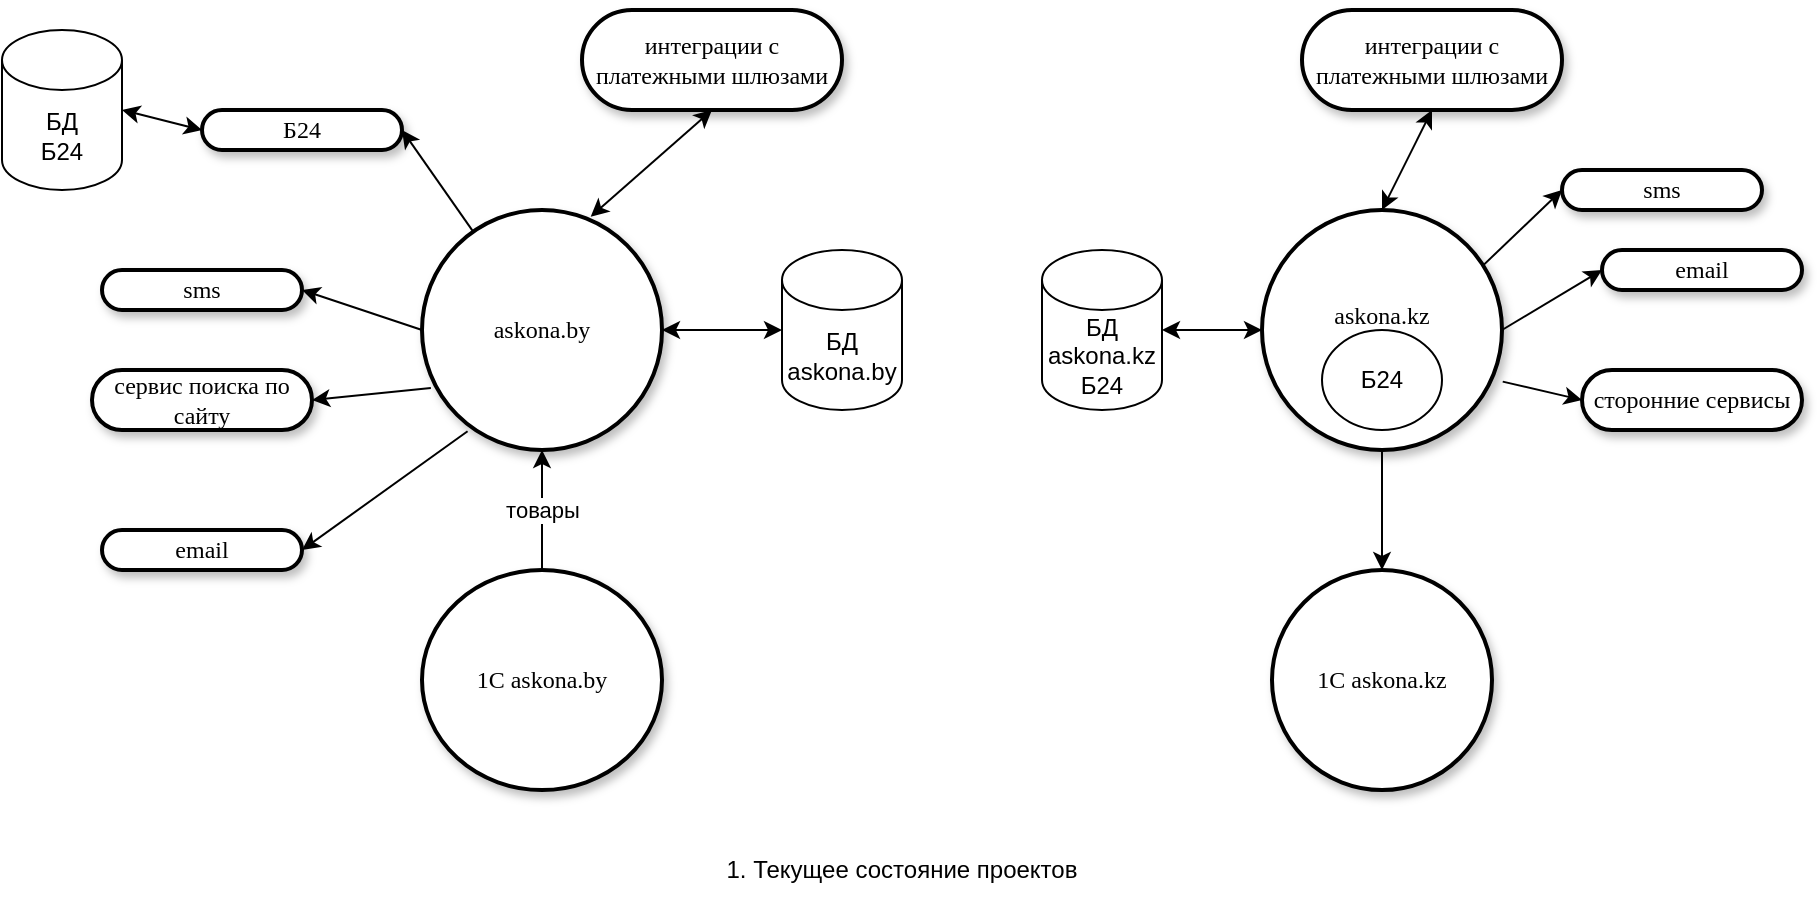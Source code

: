 <mxfile version="16.2.4" type="github" pages="2">
  <diagram name="Page-1" id="ad52d381-51e7-2e0d-a935-2d0ddd2fd229">
    <mxGraphModel dx="1038" dy="579" grid="1" gridSize="10" guides="1" tooltips="1" connect="1" arrows="1" fold="1" page="1" pageScale="1" pageWidth="1100" pageHeight="850" background="none" math="0" shadow="0">
      <root>
        <mxCell id="0" />
        <mxCell id="1" parent="0" />
        <mxCell id="2c924340bb9dbf6c-1" value="&lt;span&gt;sms&lt;/span&gt;" style="whiteSpace=wrap;html=1;rounded=1;shadow=1;comic=0;labelBackgroundColor=none;strokeWidth=2;fontFamily=Verdana;fontSize=12;align=center;arcSize=50;" parent="1" vertex="1">
          <mxGeometry x="100" y="140" width="100" height="20" as="geometry" />
        </mxCell>
        <mxCell id="2c924340bb9dbf6c-2" value="askona.by" style="ellipse;whiteSpace=wrap;html=1;rounded=1;shadow=1;comic=0;labelBackgroundColor=none;strokeWidth=2;fontFamily=Verdana;fontSize=12;align=center;" parent="1" vertex="1">
          <mxGeometry x="260" y="110" width="120" height="120" as="geometry" />
        </mxCell>
        <mxCell id="2c924340bb9dbf6c-3" value="&lt;span&gt;askona.kz&lt;br&gt;Б24&lt;/span&gt;" style="ellipse;whiteSpace=wrap;html=1;rounded=1;shadow=1;comic=0;labelBackgroundColor=none;strokeWidth=2;fontFamily=Verdana;fontSize=12;align=center;" parent="1" vertex="1">
          <mxGeometry x="680" y="110" width="120" height="120" as="geometry" />
        </mxCell>
        <mxCell id="2c924340bb9dbf6c-8" value="&lt;span&gt;email&lt;/span&gt;" style="whiteSpace=wrap;html=1;rounded=1;shadow=1;comic=0;labelBackgroundColor=none;strokeWidth=2;fontFamily=Verdana;fontSize=12;align=center;arcSize=50;" parent="1" vertex="1">
          <mxGeometry x="100" y="270" width="100" height="20" as="geometry" />
        </mxCell>
        <mxCell id="2c924340bb9dbf6c-9" value="сервис поиска по сайту" style="whiteSpace=wrap;html=1;rounded=1;shadow=1;comic=0;labelBackgroundColor=none;strokeWidth=2;fontFamily=Verdana;fontSize=12;align=center;arcSize=50;" parent="1" vertex="1">
          <mxGeometry x="95" y="190" width="110" height="30" as="geometry" />
        </mxCell>
        <mxCell id="2c924340bb9dbf6c-10" value="&lt;span&gt;Б24&lt;/span&gt;" style="whiteSpace=wrap;html=1;rounded=1;shadow=1;comic=0;labelBackgroundColor=none;strokeWidth=2;fontFamily=Verdana;fontSize=12;align=center;arcSize=50;" parent="1" vertex="1">
          <mxGeometry x="150" y="60" width="100" height="20" as="geometry" />
        </mxCell>
        <mxCell id="2c924340bb9dbf6c-11" value="sms" style="whiteSpace=wrap;html=1;rounded=1;shadow=1;comic=0;labelBackgroundColor=none;strokeWidth=2;fontFamily=Verdana;fontSize=12;align=center;arcSize=50;" parent="1" vertex="1">
          <mxGeometry x="830" y="90" width="100" height="20" as="geometry" />
        </mxCell>
        <mxCell id="2c924340bb9dbf6c-14" value="&lt;span&gt;email&lt;/span&gt;" style="whiteSpace=wrap;html=1;rounded=1;shadow=1;comic=0;labelBackgroundColor=none;strokeWidth=2;fontFamily=Verdana;fontSize=12;align=center;arcSize=50;" parent="1" vertex="1">
          <mxGeometry x="850" y="130" width="100" height="20" as="geometry" />
        </mxCell>
        <mxCell id="2c924340bb9dbf6c-15" value="сторонние сервисы" style="whiteSpace=wrap;html=1;rounded=1;shadow=1;comic=0;labelBackgroundColor=none;strokeWidth=2;fontFamily=Verdana;fontSize=12;align=center;arcSize=50;" parent="1" vertex="1">
          <mxGeometry x="840" y="190" width="110" height="30" as="geometry" />
        </mxCell>
        <mxCell id="e7sv1rvLlpTnSlCccXUs-2" value="БД&lt;br&gt;Б24" style="shape=cylinder3;whiteSpace=wrap;html=1;boundedLbl=1;backgroundOutline=1;size=15;" vertex="1" parent="1">
          <mxGeometry x="50" y="20" width="60" height="80" as="geometry" />
        </mxCell>
        <mxCell id="e7sv1rvLlpTnSlCccXUs-3" value="БД askona.by" style="shape=cylinder3;whiteSpace=wrap;html=1;boundedLbl=1;backgroundOutline=1;size=15;" vertex="1" parent="1">
          <mxGeometry x="440" y="130" width="60" height="80" as="geometry" />
        </mxCell>
        <mxCell id="e7sv1rvLlpTnSlCccXUs-4" value="БД askona.kz&lt;br&gt;Б24" style="shape=cylinder3;whiteSpace=wrap;html=1;boundedLbl=1;backgroundOutline=1;size=15;" vertex="1" parent="1">
          <mxGeometry x="570" y="130" width="60" height="80" as="geometry" />
        </mxCell>
        <mxCell id="e7sv1rvLlpTnSlCccXUs-7" value="" style="endArrow=classic;startArrow=classic;html=1;rounded=0;exitX=1;exitY=0.5;exitDx=0;exitDy=0;entryX=0;entryY=0.5;entryDx=0;entryDy=0;entryPerimeter=0;" edge="1" parent="1" source="2c924340bb9dbf6c-2" target="e7sv1rvLlpTnSlCccXUs-3">
          <mxGeometry width="50" height="50" relative="1" as="geometry">
            <mxPoint x="510" y="290" as="sourcePoint" />
            <mxPoint x="560" y="240" as="targetPoint" />
          </mxGeometry>
        </mxCell>
        <mxCell id="e7sv1rvLlpTnSlCccXUs-9" value="" style="endArrow=classic;startArrow=classic;html=1;rounded=0;entryX=1;entryY=0.5;entryDx=0;entryDy=0;entryPerimeter=0;exitX=0;exitY=0.5;exitDx=0;exitDy=0;" edge="1" parent="1" source="2c924340bb9dbf6c-10" target="e7sv1rvLlpTnSlCccXUs-2">
          <mxGeometry width="50" height="50" relative="1" as="geometry">
            <mxPoint x="380" y="50" as="sourcePoint" />
            <mxPoint x="560" y="240" as="targetPoint" />
          </mxGeometry>
        </mxCell>
        <mxCell id="e7sv1rvLlpTnSlCccXUs-12" value="" style="endArrow=classic;startArrow=classic;html=1;rounded=0;entryX=0;entryY=0.5;entryDx=0;entryDy=0;exitX=1;exitY=0.5;exitDx=0;exitDy=0;exitPerimeter=0;" edge="1" parent="1" source="e7sv1rvLlpTnSlCccXUs-4" target="2c924340bb9dbf6c-3">
          <mxGeometry width="50" height="50" relative="1" as="geometry">
            <mxPoint x="510" y="290" as="sourcePoint" />
            <mxPoint x="560" y="240" as="targetPoint" />
          </mxGeometry>
        </mxCell>
        <mxCell id="e7sv1rvLlpTnSlCccXUs-16" value="" style="endArrow=classic;startArrow=none;html=1;rounded=0;exitX=0.5;exitY=1;exitDx=0;exitDy=0;entryX=0.5;entryY=0;entryDx=0;entryDy=0;" edge="1" parent="1" source="2c924340bb9dbf6c-3" target="e7sv1rvLlpTnSlCccXUs-19">
          <mxGeometry width="50" height="50" relative="1" as="geometry">
            <mxPoint x="730" y="232" as="sourcePoint" />
            <mxPoint x="740" y="300" as="targetPoint" />
          </mxGeometry>
        </mxCell>
        <mxCell id="e7sv1rvLlpTnSlCccXUs-17" value="товары" style="endArrow=classic;html=1;rounded=0;exitX=0.5;exitY=0;exitDx=0;exitDy=0;entryX=0.5;entryY=1;entryDx=0;entryDy=0;" edge="1" parent="1" source="e7sv1rvLlpTnSlCccXUs-18" target="2c924340bb9dbf6c-2">
          <mxGeometry width="50" height="50" relative="1" as="geometry">
            <mxPoint x="520" y="240" as="sourcePoint" />
            <mxPoint x="570" y="190" as="targetPoint" />
          </mxGeometry>
        </mxCell>
        <mxCell id="e7sv1rvLlpTnSlCccXUs-18" value="1С askona.by" style="ellipse;whiteSpace=wrap;html=1;rounded=1;shadow=1;comic=0;labelBackgroundColor=none;strokeWidth=2;fontFamily=Verdana;fontSize=12;align=center;" vertex="1" parent="1">
          <mxGeometry x="260" y="290" width="120" height="110" as="geometry" />
        </mxCell>
        <mxCell id="e7sv1rvLlpTnSlCccXUs-19" value="1C askona.kz" style="ellipse;whiteSpace=wrap;html=1;rounded=1;shadow=1;comic=0;labelBackgroundColor=none;strokeWidth=2;fontFamily=Verdana;fontSize=12;align=center;" vertex="1" parent="1">
          <mxGeometry x="685" y="290" width="110" height="110" as="geometry" />
        </mxCell>
        <mxCell id="e7sv1rvLlpTnSlCccXUs-20" value="1. Текущее состояние проектов" style="text;html=1;strokeColor=none;fillColor=none;align=center;verticalAlign=middle;whiteSpace=wrap;rounded=0;" vertex="1" parent="1">
          <mxGeometry x="130" y="425" width="740" height="30" as="geometry" />
        </mxCell>
        <mxCell id="e7sv1rvLlpTnSlCccXUs-22" value="интеграции с платежными шлюзами" style="whiteSpace=wrap;html=1;rounded=1;shadow=1;comic=0;labelBackgroundColor=none;strokeWidth=2;fontFamily=Verdana;fontSize=12;align=center;arcSize=50;" vertex="1" parent="1">
          <mxGeometry x="700" y="10" width="130" height="50" as="geometry" />
        </mxCell>
        <mxCell id="e7sv1rvLlpTnSlCccXUs-24" value="" style="endArrow=classic;startArrow=classic;html=1;rounded=0;entryX=0.5;entryY=1;entryDx=0;entryDy=0;exitX=0.5;exitY=0;exitDx=0;exitDy=0;" edge="1" parent="1" source="2c924340bb9dbf6c-3" target="e7sv1rvLlpTnSlCccXUs-22">
          <mxGeometry width="50" height="50" relative="1" as="geometry">
            <mxPoint x="520" y="250" as="sourcePoint" />
            <mxPoint x="570" y="200" as="targetPoint" />
          </mxGeometry>
        </mxCell>
        <mxCell id="e7sv1rvLlpTnSlCccXUs-25" value="интеграции с платежными шлюзами" style="whiteSpace=wrap;html=1;rounded=1;shadow=1;comic=0;labelBackgroundColor=none;strokeWidth=2;fontFamily=Verdana;fontSize=12;align=center;arcSize=50;" vertex="1" parent="1">
          <mxGeometry x="340" y="10" width="130" height="50" as="geometry" />
        </mxCell>
        <mxCell id="e7sv1rvLlpTnSlCccXUs-27" value="" style="endArrow=classic;startArrow=classic;html=1;rounded=0;exitX=0.703;exitY=0.028;exitDx=0;exitDy=0;exitPerimeter=0;entryX=0.5;entryY=1;entryDx=0;entryDy=0;" edge="1" parent="1" source="2c924340bb9dbf6c-2" target="e7sv1rvLlpTnSlCccXUs-25">
          <mxGeometry width="50" height="50" relative="1" as="geometry">
            <mxPoint x="520" y="250" as="sourcePoint" />
            <mxPoint x="570" y="200" as="targetPoint" />
          </mxGeometry>
        </mxCell>
        <mxCell id="e7sv1rvLlpTnSlCccXUs-28" value="" style="endArrow=classic;html=1;rounded=0;exitX=0;exitY=0.5;exitDx=0;exitDy=0;entryX=1;entryY=0.5;entryDx=0;entryDy=0;" edge="1" parent="1" source="2c924340bb9dbf6c-2" target="2c924340bb9dbf6c-1">
          <mxGeometry width="50" height="50" relative="1" as="geometry">
            <mxPoint x="520" y="250" as="sourcePoint" />
            <mxPoint x="570" y="200" as="targetPoint" />
          </mxGeometry>
        </mxCell>
        <mxCell id="e7sv1rvLlpTnSlCccXUs-29" value="" style="endArrow=classic;html=1;rounded=0;exitX=0.037;exitY=0.742;exitDx=0;exitDy=0;exitPerimeter=0;entryX=1;entryY=0.5;entryDx=0;entryDy=0;" edge="1" parent="1" source="2c924340bb9dbf6c-2" target="2c924340bb9dbf6c-9">
          <mxGeometry width="50" height="50" relative="1" as="geometry">
            <mxPoint x="520" y="250" as="sourcePoint" />
            <mxPoint x="570" y="200" as="targetPoint" />
          </mxGeometry>
        </mxCell>
        <mxCell id="e7sv1rvLlpTnSlCccXUs-30" value="" style="endArrow=classic;html=1;rounded=0;exitX=0.19;exitY=0.922;exitDx=0;exitDy=0;exitPerimeter=0;entryX=1;entryY=0.5;entryDx=0;entryDy=0;" edge="1" parent="1" source="2c924340bb9dbf6c-2" target="2c924340bb9dbf6c-8">
          <mxGeometry width="50" height="50" relative="1" as="geometry">
            <mxPoint x="520" y="250" as="sourcePoint" />
            <mxPoint x="570" y="200" as="targetPoint" />
          </mxGeometry>
        </mxCell>
        <mxCell id="Ysu8DWHyUEaglPwo_BN1-1" value="" style="endArrow=classic;html=1;rounded=0;entryX=0;entryY=0.5;entryDx=0;entryDy=0;exitX=0.917;exitY=0.235;exitDx=0;exitDy=0;exitPerimeter=0;" edge="1" parent="1" source="2c924340bb9dbf6c-3" target="2c924340bb9dbf6c-11">
          <mxGeometry width="50" height="50" relative="1" as="geometry">
            <mxPoint x="520" y="250" as="sourcePoint" />
            <mxPoint x="570" y="200" as="targetPoint" />
          </mxGeometry>
        </mxCell>
        <mxCell id="Ysu8DWHyUEaglPwo_BN1-2" value="" style="endArrow=classic;html=1;rounded=0;entryX=0;entryY=0.5;entryDx=0;entryDy=0;exitX=1;exitY=0.5;exitDx=0;exitDy=0;" edge="1" parent="1" source="2c924340bb9dbf6c-3" target="2c924340bb9dbf6c-14">
          <mxGeometry width="50" height="50" relative="1" as="geometry">
            <mxPoint x="803" y="182" as="sourcePoint" />
            <mxPoint x="570" y="200" as="targetPoint" />
          </mxGeometry>
        </mxCell>
        <mxCell id="Ysu8DWHyUEaglPwo_BN1-9" value="" style="endArrow=classic;html=1;rounded=0;entryX=0;entryY=0.5;entryDx=0;entryDy=0;exitX=1.003;exitY=0.715;exitDx=0;exitDy=0;exitPerimeter=0;" edge="1" parent="1" source="2c924340bb9dbf6c-3" target="2c924340bb9dbf6c-15">
          <mxGeometry width="50" height="50" relative="1" as="geometry">
            <mxPoint x="520" y="250" as="sourcePoint" />
            <mxPoint x="570" y="200" as="targetPoint" />
          </mxGeometry>
        </mxCell>
        <mxCell id="Ysu8DWHyUEaglPwo_BN1-10" value="" style="endArrow=classic;html=1;rounded=0;entryX=1;entryY=0.5;entryDx=0;entryDy=0;" edge="1" parent="1" source="2c924340bb9dbf6c-2" target="2c924340bb9dbf6c-10">
          <mxGeometry width="50" height="50" relative="1" as="geometry">
            <mxPoint x="520" y="250" as="sourcePoint" />
            <mxPoint x="570" y="200" as="targetPoint" />
          </mxGeometry>
        </mxCell>
        <mxCell id="P3hFTWytEdL6UGkjS3p5-1" value="Б24" style="ellipse;whiteSpace=wrap;html=1;" vertex="1" parent="1">
          <mxGeometry x="710" y="170" width="60" height="50" as="geometry" />
        </mxCell>
      </root>
    </mxGraphModel>
  </diagram>
  <diagram id="F1m-8lCXPfL2lrKhz0e7" name="Page-2">
    <mxGraphModel dx="1038" dy="579" grid="1" gridSize="10" guides="1" tooltips="1" connect="1" arrows="1" fold="1" page="1" pageScale="1" pageWidth="827" pageHeight="1169" math="0" shadow="0">
      <root>
        <mxCell id="42iXVZKyQg-ZkgAwgZf2-0" />
        <mxCell id="42iXVZKyQg-ZkgAwgZf2-1" parent="42iXVZKyQg-ZkgAwgZf2-0" />
        <mxCell id="U29771Ecz4MOP07TJdpR-0" value="&lt;span&gt;sms&lt;/span&gt;" style="whiteSpace=wrap;html=1;rounded=1;shadow=1;comic=0;labelBackgroundColor=none;strokeWidth=2;fontFamily=Verdana;fontSize=12;align=center;arcSize=50;" vertex="1" parent="42iXVZKyQg-ZkgAwgZf2-1">
          <mxGeometry x="370" y="325" width="100" height="20" as="geometry" />
        </mxCell>
        <mxCell id="U29771Ecz4MOP07TJdpR-1" value="askona.by" style="ellipse;whiteSpace=wrap;html=1;rounded=1;shadow=1;comic=0;labelBackgroundColor=none;strokeWidth=2;fontFamily=Verdana;fontSize=12;align=center;" vertex="1" parent="42iXVZKyQg-ZkgAwgZf2-1">
          <mxGeometry x="530" y="295" width="120" height="120" as="geometry" />
        </mxCell>
        <mxCell id="U29771Ecz4MOP07TJdpR-2" value="&lt;span&gt;askona.kz&lt;br&gt;Б24&lt;/span&gt;" style="ellipse;whiteSpace=wrap;html=1;rounded=1;shadow=1;comic=0;labelBackgroundColor=none;strokeWidth=2;fontFamily=Verdana;fontSize=12;align=center;" vertex="1" parent="42iXVZKyQg-ZkgAwgZf2-1">
          <mxGeometry x="950" y="295" width="120" height="120" as="geometry" />
        </mxCell>
        <mxCell id="U29771Ecz4MOP07TJdpR-3" value="&lt;span&gt;email&lt;/span&gt;" style="whiteSpace=wrap;html=1;rounded=1;shadow=1;comic=0;labelBackgroundColor=none;strokeWidth=2;fontFamily=Verdana;fontSize=12;align=center;arcSize=50;" vertex="1" parent="42iXVZKyQg-ZkgAwgZf2-1">
          <mxGeometry x="370" y="455" width="100" height="20" as="geometry" />
        </mxCell>
        <mxCell id="U29771Ecz4MOP07TJdpR-4" value="сервис поиска по сайту" style="whiteSpace=wrap;html=1;rounded=1;shadow=1;comic=0;labelBackgroundColor=none;strokeWidth=2;fontFamily=Verdana;fontSize=12;align=center;arcSize=50;" vertex="1" parent="42iXVZKyQg-ZkgAwgZf2-1">
          <mxGeometry x="365" y="375" width="110" height="30" as="geometry" />
        </mxCell>
        <mxCell id="U29771Ecz4MOP07TJdpR-5" value="&lt;span&gt;Б24&lt;/span&gt;" style="whiteSpace=wrap;html=1;rounded=1;shadow=1;comic=0;labelBackgroundColor=none;strokeWidth=2;fontFamily=Verdana;fontSize=12;align=center;arcSize=50;" vertex="1" parent="42iXVZKyQg-ZkgAwgZf2-1">
          <mxGeometry x="420" y="245" width="100" height="20" as="geometry" />
        </mxCell>
        <mxCell id="U29771Ecz4MOP07TJdpR-6" value="sms" style="whiteSpace=wrap;html=1;rounded=1;shadow=1;comic=0;labelBackgroundColor=none;strokeWidth=2;fontFamily=Verdana;fontSize=12;align=center;arcSize=50;" vertex="1" parent="42iXVZKyQg-ZkgAwgZf2-1">
          <mxGeometry x="1100" y="275" width="100" height="20" as="geometry" />
        </mxCell>
        <mxCell id="U29771Ecz4MOP07TJdpR-7" value="&lt;span&gt;email&lt;/span&gt;" style="whiteSpace=wrap;html=1;rounded=1;shadow=1;comic=0;labelBackgroundColor=none;strokeWidth=2;fontFamily=Verdana;fontSize=12;align=center;arcSize=50;" vertex="1" parent="42iXVZKyQg-ZkgAwgZf2-1">
          <mxGeometry x="1120" y="315" width="100" height="20" as="geometry" />
        </mxCell>
        <mxCell id="U29771Ecz4MOP07TJdpR-8" value="сторонние сервисы" style="whiteSpace=wrap;html=1;rounded=1;shadow=1;comic=0;labelBackgroundColor=none;strokeWidth=2;fontFamily=Verdana;fontSize=12;align=center;arcSize=50;" vertex="1" parent="42iXVZKyQg-ZkgAwgZf2-1">
          <mxGeometry x="1110" y="375" width="110" height="30" as="geometry" />
        </mxCell>
        <mxCell id="U29771Ecz4MOP07TJdpR-9" value="БД&lt;br&gt;Б24" style="shape=cylinder3;whiteSpace=wrap;html=1;boundedLbl=1;backgroundOutline=1;size=15;" vertex="1" parent="42iXVZKyQg-ZkgAwgZf2-1">
          <mxGeometry x="320" y="205" width="60" height="80" as="geometry" />
        </mxCell>
        <mxCell id="U29771Ecz4MOP07TJdpR-10" value="БД askona.by" style="shape=cylinder3;whiteSpace=wrap;html=1;boundedLbl=1;backgroundOutline=1;size=15;" vertex="1" parent="42iXVZKyQg-ZkgAwgZf2-1">
          <mxGeometry x="710" y="315" width="60" height="80" as="geometry" />
        </mxCell>
        <mxCell id="U29771Ecz4MOP07TJdpR-11" value="БД askona.kz&lt;br&gt;Б24" style="shape=cylinder3;whiteSpace=wrap;html=1;boundedLbl=1;backgroundOutline=1;size=15;" vertex="1" parent="42iXVZKyQg-ZkgAwgZf2-1">
          <mxGeometry x="840" y="315" width="60" height="80" as="geometry" />
        </mxCell>
        <mxCell id="U29771Ecz4MOP07TJdpR-12" value="" style="endArrow=classic;startArrow=classic;html=1;rounded=0;exitX=1;exitY=0.5;exitDx=0;exitDy=0;entryX=0;entryY=0.5;entryDx=0;entryDy=0;entryPerimeter=0;" edge="1" parent="42iXVZKyQg-ZkgAwgZf2-1" source="U29771Ecz4MOP07TJdpR-1" target="U29771Ecz4MOP07TJdpR-10">
          <mxGeometry width="50" height="50" relative="1" as="geometry">
            <mxPoint x="780" y="475" as="sourcePoint" />
            <mxPoint x="830" y="425" as="targetPoint" />
          </mxGeometry>
        </mxCell>
        <mxCell id="U29771Ecz4MOP07TJdpR-13" value="" style="endArrow=classic;startArrow=classic;html=1;rounded=0;entryX=1;entryY=0.5;entryDx=0;entryDy=0;entryPerimeter=0;exitX=0;exitY=0.5;exitDx=0;exitDy=0;" edge="1" parent="42iXVZKyQg-ZkgAwgZf2-1" source="U29771Ecz4MOP07TJdpR-5" target="U29771Ecz4MOP07TJdpR-9">
          <mxGeometry width="50" height="50" relative="1" as="geometry">
            <mxPoint x="650" y="235" as="sourcePoint" />
            <mxPoint x="830" y="425" as="targetPoint" />
          </mxGeometry>
        </mxCell>
        <mxCell id="U29771Ecz4MOP07TJdpR-14" value="" style="endArrow=classic;startArrow=classic;html=1;rounded=0;entryX=0;entryY=0.5;entryDx=0;entryDy=0;exitX=1;exitY=0.5;exitDx=0;exitDy=0;exitPerimeter=0;" edge="1" parent="42iXVZKyQg-ZkgAwgZf2-1" source="U29771Ecz4MOP07TJdpR-11" target="U29771Ecz4MOP07TJdpR-2">
          <mxGeometry width="50" height="50" relative="1" as="geometry">
            <mxPoint x="780" y="475" as="sourcePoint" />
            <mxPoint x="830" y="425" as="targetPoint" />
          </mxGeometry>
        </mxCell>
        <mxCell id="U29771Ecz4MOP07TJdpR-15" value="" style="endArrow=classic;startArrow=classic;html=1;rounded=0;exitX=0.5;exitY=1;exitDx=0;exitDy=0;entryX=0.5;entryY=0;entryDx=0;entryDy=0;" edge="1" parent="42iXVZKyQg-ZkgAwgZf2-1" source="U29771Ecz4MOP07TJdpR-2" target="U29771Ecz4MOP07TJdpR-18">
          <mxGeometry width="50" height="50" relative="1" as="geometry">
            <mxPoint x="1000" y="417" as="sourcePoint" />
            <mxPoint x="1010" y="485" as="targetPoint" />
          </mxGeometry>
        </mxCell>
        <mxCell id="U29771Ecz4MOP07TJdpR-16" value="товары" style="endArrow=classic;html=1;rounded=0;exitX=0.5;exitY=0;exitDx=0;exitDy=0;entryX=0.5;entryY=1;entryDx=0;entryDy=0;" edge="1" parent="42iXVZKyQg-ZkgAwgZf2-1" source="U29771Ecz4MOP07TJdpR-17" target="U29771Ecz4MOP07TJdpR-1">
          <mxGeometry width="50" height="50" relative="1" as="geometry">
            <mxPoint x="790" y="425" as="sourcePoint" />
            <mxPoint x="840" y="375" as="targetPoint" />
          </mxGeometry>
        </mxCell>
        <mxCell id="U29771Ecz4MOP07TJdpR-17" value="1С askona.by" style="ellipse;whiteSpace=wrap;html=1;rounded=1;shadow=1;comic=0;labelBackgroundColor=none;strokeWidth=2;fontFamily=Verdana;fontSize=12;align=center;" vertex="1" parent="42iXVZKyQg-ZkgAwgZf2-1">
          <mxGeometry x="530" y="475" width="120" height="110" as="geometry" />
        </mxCell>
        <mxCell id="U29771Ecz4MOP07TJdpR-18" value="1C askona.kz" style="ellipse;whiteSpace=wrap;html=1;rounded=1;shadow=1;comic=0;labelBackgroundColor=none;strokeWidth=2;fontFamily=Verdana;fontSize=12;align=center;" vertex="1" parent="42iXVZKyQg-ZkgAwgZf2-1">
          <mxGeometry x="955" y="475" width="110" height="110" as="geometry" />
        </mxCell>
        <mxCell id="U29771Ecz4MOP07TJdpR-19" value="2. Остатки, цены, api" style="text;html=1;strokeColor=none;fillColor=none;align=center;verticalAlign=middle;whiteSpace=wrap;rounded=0;" vertex="1" parent="42iXVZKyQg-ZkgAwgZf2-1">
          <mxGeometry x="400" y="610" width="740" height="30" as="geometry" />
        </mxCell>
        <mxCell id="U29771Ecz4MOP07TJdpR-20" value="интеграции с платежными шлюзами" style="whiteSpace=wrap;html=1;rounded=1;shadow=1;comic=0;labelBackgroundColor=none;strokeWidth=2;fontFamily=Verdana;fontSize=12;align=center;arcSize=50;" vertex="1" parent="42iXVZKyQg-ZkgAwgZf2-1">
          <mxGeometry x="970" y="195" width="130" height="50" as="geometry" />
        </mxCell>
        <mxCell id="U29771Ecz4MOP07TJdpR-21" value="" style="endArrow=classic;startArrow=classic;html=1;rounded=0;entryX=0.5;entryY=1;entryDx=0;entryDy=0;exitX=0.5;exitY=0;exitDx=0;exitDy=0;" edge="1" parent="42iXVZKyQg-ZkgAwgZf2-1" source="U29771Ecz4MOP07TJdpR-2" target="U29771Ecz4MOP07TJdpR-20">
          <mxGeometry width="50" height="50" relative="1" as="geometry">
            <mxPoint x="790" y="435" as="sourcePoint" />
            <mxPoint x="840" y="385" as="targetPoint" />
          </mxGeometry>
        </mxCell>
        <mxCell id="U29771Ecz4MOP07TJdpR-22" value="интеграции с платежными шлюзами" style="whiteSpace=wrap;html=1;rounded=1;shadow=1;comic=0;labelBackgroundColor=none;strokeWidth=2;fontFamily=Verdana;fontSize=12;align=center;arcSize=50;" vertex="1" parent="42iXVZKyQg-ZkgAwgZf2-1">
          <mxGeometry x="610" y="195" width="130" height="50" as="geometry" />
        </mxCell>
        <mxCell id="U29771Ecz4MOP07TJdpR-23" value="" style="endArrow=classic;startArrow=classic;html=1;rounded=0;exitX=0.703;exitY=0.028;exitDx=0;exitDy=0;exitPerimeter=0;entryX=0.5;entryY=1;entryDx=0;entryDy=0;" edge="1" parent="42iXVZKyQg-ZkgAwgZf2-1" source="U29771Ecz4MOP07TJdpR-1" target="U29771Ecz4MOP07TJdpR-22">
          <mxGeometry width="50" height="50" relative="1" as="geometry">
            <mxPoint x="790" y="435" as="sourcePoint" />
            <mxPoint x="840" y="385" as="targetPoint" />
          </mxGeometry>
        </mxCell>
        <mxCell id="U29771Ecz4MOP07TJdpR-24" value="" style="endArrow=classic;html=1;rounded=0;exitX=0;exitY=0.5;exitDx=0;exitDy=0;entryX=1;entryY=0.5;entryDx=0;entryDy=0;" edge="1" parent="42iXVZKyQg-ZkgAwgZf2-1" source="U29771Ecz4MOP07TJdpR-1" target="U29771Ecz4MOP07TJdpR-0">
          <mxGeometry width="50" height="50" relative="1" as="geometry">
            <mxPoint x="790" y="435" as="sourcePoint" />
            <mxPoint x="840" y="385" as="targetPoint" />
          </mxGeometry>
        </mxCell>
        <mxCell id="U29771Ecz4MOP07TJdpR-25" value="" style="endArrow=classic;html=1;rounded=0;exitX=0.037;exitY=0.742;exitDx=0;exitDy=0;exitPerimeter=0;entryX=1;entryY=0.5;entryDx=0;entryDy=0;" edge="1" parent="42iXVZKyQg-ZkgAwgZf2-1" source="U29771Ecz4MOP07TJdpR-1" target="U29771Ecz4MOP07TJdpR-4">
          <mxGeometry width="50" height="50" relative="1" as="geometry">
            <mxPoint x="790" y="435" as="sourcePoint" />
            <mxPoint x="840" y="385" as="targetPoint" />
          </mxGeometry>
        </mxCell>
        <mxCell id="U29771Ecz4MOP07TJdpR-26" value="" style="endArrow=classic;html=1;rounded=0;exitX=0.19;exitY=0.922;exitDx=0;exitDy=0;exitPerimeter=0;entryX=1;entryY=0.5;entryDx=0;entryDy=0;" edge="1" parent="42iXVZKyQg-ZkgAwgZf2-1" source="U29771Ecz4MOP07TJdpR-1" target="U29771Ecz4MOP07TJdpR-3">
          <mxGeometry width="50" height="50" relative="1" as="geometry">
            <mxPoint x="790" y="435" as="sourcePoint" />
            <mxPoint x="840" y="385" as="targetPoint" />
          </mxGeometry>
        </mxCell>
        <mxCell id="U29771Ecz4MOP07TJdpR-27" value="" style="endArrow=classic;html=1;rounded=0;entryX=0;entryY=0.5;entryDx=0;entryDy=0;exitX=0.917;exitY=0.235;exitDx=0;exitDy=0;exitPerimeter=0;" edge="1" parent="42iXVZKyQg-ZkgAwgZf2-1" source="U29771Ecz4MOP07TJdpR-2" target="U29771Ecz4MOP07TJdpR-6">
          <mxGeometry width="50" height="50" relative="1" as="geometry">
            <mxPoint x="790" y="435" as="sourcePoint" />
            <mxPoint x="840" y="385" as="targetPoint" />
          </mxGeometry>
        </mxCell>
        <mxCell id="U29771Ecz4MOP07TJdpR-28" value="" style="endArrow=classic;html=1;rounded=0;entryX=0;entryY=0.5;entryDx=0;entryDy=0;exitX=1;exitY=0.5;exitDx=0;exitDy=0;" edge="1" parent="42iXVZKyQg-ZkgAwgZf2-1" source="U29771Ecz4MOP07TJdpR-2" target="U29771Ecz4MOP07TJdpR-7">
          <mxGeometry width="50" height="50" relative="1" as="geometry">
            <mxPoint x="1073" y="367" as="sourcePoint" />
            <mxPoint x="840" y="385" as="targetPoint" />
          </mxGeometry>
        </mxCell>
        <mxCell id="U29771Ecz4MOP07TJdpR-29" value="" style="endArrow=classic;html=1;rounded=0;entryX=0;entryY=0.5;entryDx=0;entryDy=0;exitX=1.003;exitY=0.715;exitDx=0;exitDy=0;exitPerimeter=0;" edge="1" parent="42iXVZKyQg-ZkgAwgZf2-1" source="U29771Ecz4MOP07TJdpR-2" target="U29771Ecz4MOP07TJdpR-8">
          <mxGeometry width="50" height="50" relative="1" as="geometry">
            <mxPoint x="790" y="435" as="sourcePoint" />
            <mxPoint x="840" y="385" as="targetPoint" />
          </mxGeometry>
        </mxCell>
        <mxCell id="U29771Ecz4MOP07TJdpR-30" value="" style="endArrow=classic;html=1;rounded=0;entryX=1;entryY=0.5;entryDx=0;entryDy=0;" edge="1" parent="42iXVZKyQg-ZkgAwgZf2-1" source="U29771Ecz4MOP07TJdpR-1" target="U29771Ecz4MOP07TJdpR-5">
          <mxGeometry width="50" height="50" relative="1" as="geometry">
            <mxPoint x="790" y="435" as="sourcePoint" />
            <mxPoint x="840" y="385" as="targetPoint" />
          </mxGeometry>
        </mxCell>
        <mxCell id="CUnOY1Rnnzcf6fkPKNih-0" value="" style="ellipse;whiteSpace=wrap;html=1;" vertex="1" parent="42iXVZKyQg-ZkgAwgZf2-1">
          <mxGeometry x="670" y="370" width="120" height="80" as="geometry" />
        </mxCell>
      </root>
    </mxGraphModel>
  </diagram>
</mxfile>
